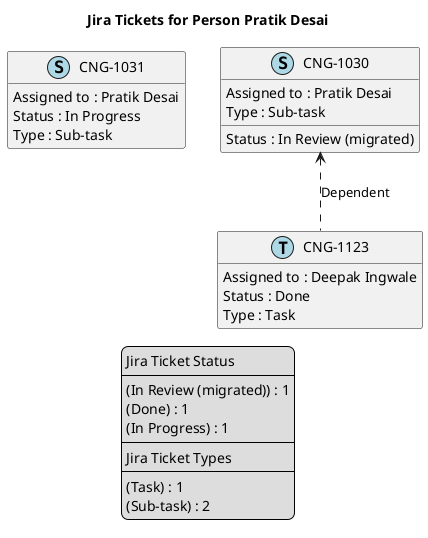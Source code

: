 @startuml
'https://plantuml.com/class-diagram

' GENERATE CLASS DIAGRAM ===========
' Generated at    : Fri Apr 19 14:50:29 CEST 2024

title Jira Tickets for Person Pratik Desai
hide empty members

legend
Jira Ticket Status
----
(In Review (migrated)) : 1
(Done) : 1
(In Progress) : 1
----
Jira Ticket Types
----
(Task) : 1
(Sub-task) : 2
end legend


' Tickets =======
class "CNG-1031" << (S,lightblue) >> {
  Assigned to : Pratik Desai
  Status : In Progress
  Type : Sub-task
}

class "CNG-1030" << (S,lightblue) >> {
  Assigned to : Pratik Desai
  Status : In Review (migrated)
  Type : Sub-task
}

class "CNG-1123" << (T,lightblue) >> {
  Assigned to : Deepak Ingwale
  Status : Done
  Type : Task
}



' Links =======
"CNG-1030" <.. "CNG-1123" : Dependent


@enduml
